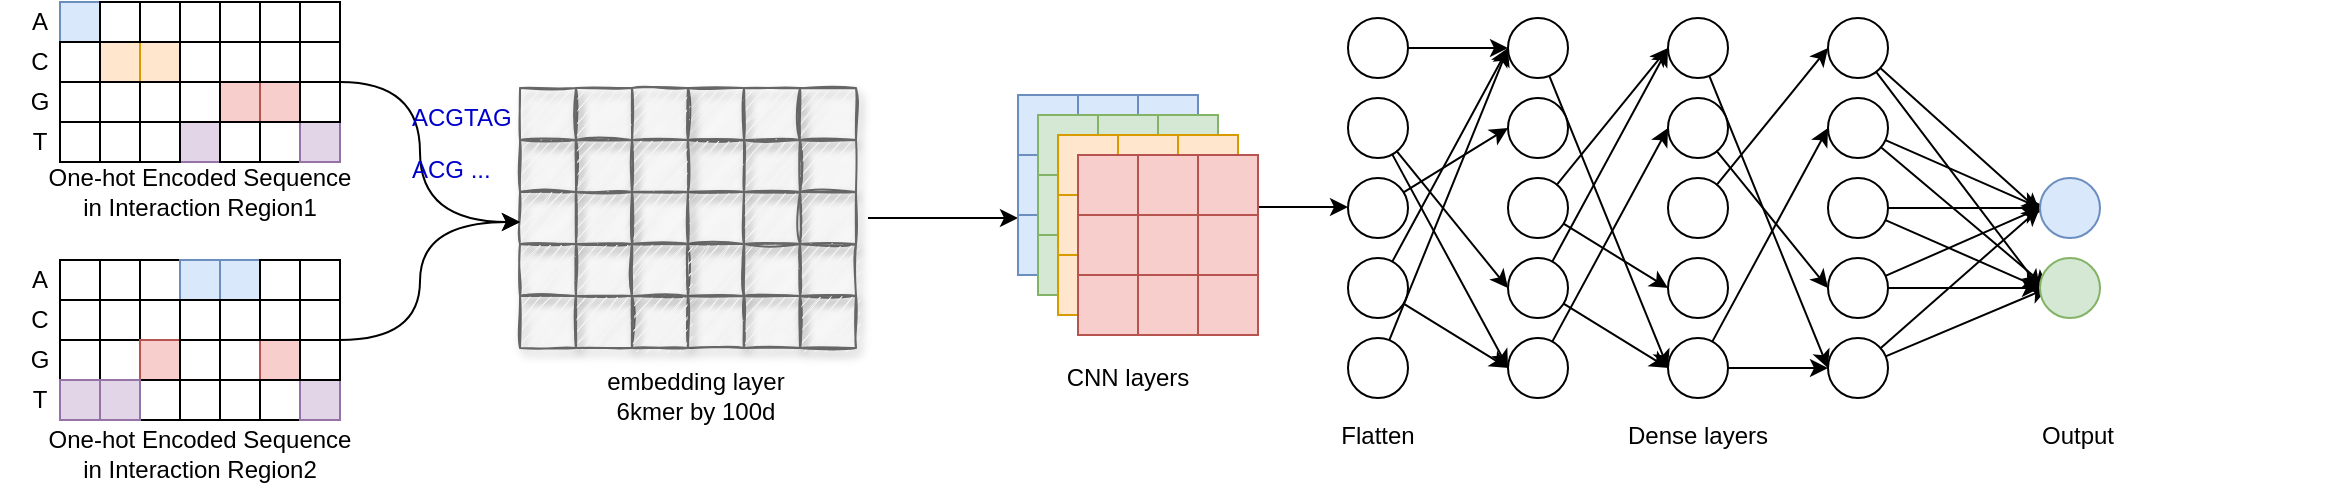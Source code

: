 <mxfile version="14.8.5" type="github">
  <diagram id="KxuiyelQ4g_LW83yEsCo" name="Page-1">
    <mxGraphModel dx="813" dy="436" grid="1" gridSize="10" guides="1" tooltips="1" connect="1" arrows="1" fold="1" page="1" pageScale="1" pageWidth="4681" pageHeight="3300" math="0" shadow="0">
      <root>
        <mxCell id="0" />
        <mxCell id="1" parent="0" />
        <mxCell id="luZRHkZ189JOT4w14sl7-182" style="edgeStyle=orthogonalEdgeStyle;rounded=0;orthogonalLoop=1;jettySize=auto;html=1;entryX=0;entryY=0.5;entryDx=0;entryDy=0;" edge="1" parent="1">
          <mxGeometry relative="1" as="geometry">
            <mxPoint x="570" y="284" as="sourcePoint" />
            <mxPoint x="645" y="284" as="targetPoint" />
            <Array as="points">
              <mxPoint x="590" y="284" />
              <mxPoint x="590" y="284" />
            </Array>
          </mxGeometry>
        </mxCell>
        <mxCell id="sUNE9Ao9WOD159sY9nD--49" value="&lt;div&gt;embedding layer&lt;/div&gt;&lt;div&gt;6kmer by 100d&lt;/div&gt;" style="text;html=1;strokeColor=none;fillColor=none;align=center;verticalAlign=middle;whiteSpace=wrap;rounded=0;" parent="1" vertex="1">
          <mxGeometry x="404" y="363" width="160" height="20" as="geometry" />
        </mxCell>
        <mxCell id="luZRHkZ189JOT4w14sl7-183" value="" style="rounded=0;whiteSpace=wrap;html=1;shadow=1;glass=0;sketch=1;fillColor=#f5f5f5;strokeColor=#666666;fontColor=#333333;" vertex="1" parent="1">
          <mxGeometry x="480" y="219" width="28" height="26" as="geometry" />
        </mxCell>
        <mxCell id="luZRHkZ189JOT4w14sl7-184" value="" style="rounded=0;whiteSpace=wrap;html=1;shadow=1;glass=0;sketch=1;fillColor=#f5f5f5;strokeColor=#666666;fontColor=#333333;" vertex="1" parent="1">
          <mxGeometry x="508" y="219" width="28" height="26" as="geometry" />
        </mxCell>
        <mxCell id="luZRHkZ189JOT4w14sl7-185" value="" style="rounded=0;whiteSpace=wrap;html=1;shadow=1;glass=0;sketch=1;fillColor=#f5f5f5;strokeColor=#666666;fontColor=#333333;" vertex="1" parent="1">
          <mxGeometry x="536" y="219" width="28" height="26" as="geometry" />
        </mxCell>
        <mxCell id="luZRHkZ189JOT4w14sl7-186" value="" style="rounded=0;whiteSpace=wrap;html=1;shadow=1;glass=0;sketch=1;fillColor=#f5f5f5;strokeColor=#666666;fontColor=#333333;" vertex="1" parent="1">
          <mxGeometry x="480" y="245" width="28" height="26" as="geometry" />
        </mxCell>
        <mxCell id="luZRHkZ189JOT4w14sl7-187" value="" style="rounded=0;whiteSpace=wrap;html=1;shadow=1;glass=0;sketch=1;fillColor=#f5f5f5;strokeColor=#666666;fontColor=#333333;" vertex="1" parent="1">
          <mxGeometry x="508" y="245" width="28" height="26" as="geometry" />
        </mxCell>
        <mxCell id="luZRHkZ189JOT4w14sl7-188" value="" style="rounded=0;whiteSpace=wrap;html=1;shadow=1;glass=0;sketch=1;fillColor=#f5f5f5;strokeColor=#666666;fontColor=#333333;" vertex="1" parent="1">
          <mxGeometry x="536" y="245" width="28" height="26" as="geometry" />
        </mxCell>
        <mxCell id="luZRHkZ189JOT4w14sl7-189" value="" style="rounded=0;whiteSpace=wrap;html=1;shadow=1;glass=0;sketch=1;fillColor=#f5f5f5;strokeColor=#666666;fontColor=#333333;" vertex="1" parent="1">
          <mxGeometry x="480" y="271" width="28" height="26" as="geometry" />
        </mxCell>
        <mxCell id="luZRHkZ189JOT4w14sl7-190" value="" style="rounded=0;whiteSpace=wrap;html=1;shadow=1;glass=0;sketch=1;fillColor=#f5f5f5;strokeColor=#666666;fontColor=#333333;" vertex="1" parent="1">
          <mxGeometry x="508" y="271" width="28" height="26" as="geometry" />
        </mxCell>
        <mxCell id="luZRHkZ189JOT4w14sl7-191" value="" style="rounded=0;whiteSpace=wrap;html=1;shadow=1;glass=0;sketch=1;fillColor=#f5f5f5;strokeColor=#666666;fontColor=#333333;" vertex="1" parent="1">
          <mxGeometry x="536" y="271" width="28" height="26" as="geometry" />
        </mxCell>
        <mxCell id="luZRHkZ189JOT4w14sl7-192" value="" style="rounded=0;whiteSpace=wrap;html=1;shadow=1;glass=0;sketch=1;fillColor=#f5f5f5;strokeColor=#666666;fontColor=#333333;" vertex="1" parent="1">
          <mxGeometry x="480" y="297" width="28" height="26" as="geometry" />
        </mxCell>
        <mxCell id="luZRHkZ189JOT4w14sl7-193" value="" style="rounded=0;whiteSpace=wrap;html=1;shadow=1;glass=0;sketch=1;fillColor=#f5f5f5;strokeColor=#666666;fontColor=#333333;" vertex="1" parent="1">
          <mxGeometry x="508" y="297" width="28" height="26" as="geometry" />
        </mxCell>
        <mxCell id="luZRHkZ189JOT4w14sl7-194" value="" style="rounded=0;whiteSpace=wrap;html=1;shadow=1;glass=0;sketch=1;fillColor=#f5f5f5;strokeColor=#666666;fontColor=#333333;" vertex="1" parent="1">
          <mxGeometry x="536" y="297" width="28" height="26" as="geometry" />
        </mxCell>
        <mxCell id="luZRHkZ189JOT4w14sl7-195" value="" style="rounded=0;whiteSpace=wrap;html=1;shadow=1;glass=0;sketch=1;fillColor=#f5f5f5;strokeColor=#666666;fontColor=#333333;" vertex="1" parent="1">
          <mxGeometry x="480" y="323" width="28" height="26" as="geometry" />
        </mxCell>
        <mxCell id="luZRHkZ189JOT4w14sl7-196" value="" style="rounded=0;whiteSpace=wrap;html=1;shadow=1;glass=0;sketch=1;fillColor=#f5f5f5;strokeColor=#666666;fontColor=#333333;" vertex="1" parent="1">
          <mxGeometry x="508" y="323" width="28" height="26" as="geometry" />
        </mxCell>
        <mxCell id="luZRHkZ189JOT4w14sl7-197" value="" style="rounded=0;whiteSpace=wrap;html=1;shadow=1;glass=0;sketch=1;fillColor=#f5f5f5;strokeColor=#666666;fontColor=#333333;" vertex="1" parent="1">
          <mxGeometry x="536" y="323" width="28" height="26" as="geometry" />
        </mxCell>
        <mxCell id="luZRHkZ189JOT4w14sl7-198" value="" style="rounded=0;whiteSpace=wrap;html=1;shadow=1;glass=0;sketch=1;fillColor=#f5f5f5;strokeColor=#666666;fontColor=#333333;" vertex="1" parent="1">
          <mxGeometry x="396" y="219" width="28" height="26" as="geometry" />
        </mxCell>
        <mxCell id="luZRHkZ189JOT4w14sl7-199" value="" style="rounded=0;whiteSpace=wrap;html=1;shadow=1;glass=0;sketch=1;fillColor=#f5f5f5;strokeColor=#666666;fontColor=#333333;" vertex="1" parent="1">
          <mxGeometry x="424" y="219" width="28" height="26" as="geometry" />
        </mxCell>
        <mxCell id="luZRHkZ189JOT4w14sl7-200" value="" style="rounded=0;whiteSpace=wrap;html=1;shadow=1;glass=0;sketch=1;fillColor=#f5f5f5;strokeColor=#666666;fontColor=#333333;" vertex="1" parent="1">
          <mxGeometry x="452" y="219" width="28" height="26" as="geometry" />
        </mxCell>
        <mxCell id="luZRHkZ189JOT4w14sl7-201" value="" style="rounded=0;whiteSpace=wrap;html=1;shadow=1;glass=0;sketch=1;fillColor=#f5f5f5;strokeColor=#666666;fontColor=#333333;" vertex="1" parent="1">
          <mxGeometry x="396" y="245" width="28" height="26" as="geometry" />
        </mxCell>
        <mxCell id="luZRHkZ189JOT4w14sl7-202" value="" style="rounded=0;whiteSpace=wrap;html=1;shadow=1;glass=0;sketch=1;fillColor=#f5f5f5;strokeColor=#666666;fontColor=#333333;" vertex="1" parent="1">
          <mxGeometry x="424" y="245" width="28" height="26" as="geometry" />
        </mxCell>
        <mxCell id="luZRHkZ189JOT4w14sl7-203" value="" style="rounded=0;whiteSpace=wrap;html=1;shadow=1;glass=0;sketch=1;fillColor=#f5f5f5;strokeColor=#666666;fontColor=#333333;" vertex="1" parent="1">
          <mxGeometry x="452" y="245" width="28" height="26" as="geometry" />
        </mxCell>
        <mxCell id="luZRHkZ189JOT4w14sl7-204" value="" style="rounded=0;whiteSpace=wrap;html=1;shadow=1;glass=0;sketch=1;fillColor=#f5f5f5;strokeColor=#666666;fontColor=#333333;" vertex="1" parent="1">
          <mxGeometry x="396" y="271" width="28" height="26" as="geometry" />
        </mxCell>
        <mxCell id="luZRHkZ189JOT4w14sl7-205" value="" style="rounded=0;whiteSpace=wrap;html=1;shadow=1;glass=0;sketch=1;fillColor=#f5f5f5;strokeColor=#666666;fontColor=#333333;" vertex="1" parent="1">
          <mxGeometry x="424" y="271" width="28" height="26" as="geometry" />
        </mxCell>
        <mxCell id="luZRHkZ189JOT4w14sl7-206" value="" style="rounded=0;whiteSpace=wrap;html=1;shadow=1;glass=0;sketch=1;fillColor=#f5f5f5;strokeColor=#666666;fontColor=#333333;" vertex="1" parent="1">
          <mxGeometry x="452" y="271" width="28" height="26" as="geometry" />
        </mxCell>
        <mxCell id="luZRHkZ189JOT4w14sl7-207" value="" style="rounded=0;whiteSpace=wrap;html=1;shadow=1;glass=0;sketch=1;fillColor=#f5f5f5;strokeColor=#666666;fontColor=#333333;" vertex="1" parent="1">
          <mxGeometry x="396" y="297" width="28" height="26" as="geometry" />
        </mxCell>
        <mxCell id="luZRHkZ189JOT4w14sl7-208" value="" style="rounded=0;whiteSpace=wrap;html=1;shadow=1;glass=0;sketch=1;fillColor=#f5f5f5;strokeColor=#666666;fontColor=#333333;" vertex="1" parent="1">
          <mxGeometry x="424" y="297" width="28" height="26" as="geometry" />
        </mxCell>
        <mxCell id="luZRHkZ189JOT4w14sl7-209" value="" style="rounded=0;whiteSpace=wrap;html=1;shadow=1;glass=0;sketch=1;fillColor=#f5f5f5;strokeColor=#666666;fontColor=#333333;" vertex="1" parent="1">
          <mxGeometry x="452" y="297" width="28" height="26" as="geometry" />
        </mxCell>
        <mxCell id="luZRHkZ189JOT4w14sl7-210" value="" style="rounded=0;whiteSpace=wrap;html=1;shadow=1;glass=0;sketch=1;fillColor=#f5f5f5;strokeColor=#666666;fontColor=#333333;" vertex="1" parent="1">
          <mxGeometry x="396" y="323" width="28" height="26" as="geometry" />
        </mxCell>
        <mxCell id="luZRHkZ189JOT4w14sl7-211" value="" style="rounded=0;whiteSpace=wrap;html=1;shadow=1;glass=0;sketch=1;fillColor=#f5f5f5;strokeColor=#666666;fontColor=#333333;" vertex="1" parent="1">
          <mxGeometry x="424" y="323" width="28" height="26" as="geometry" />
        </mxCell>
        <mxCell id="luZRHkZ189JOT4w14sl7-212" value="" style="rounded=0;whiteSpace=wrap;html=1;shadow=1;glass=0;sketch=1;fillColor=#f5f5f5;strokeColor=#666666;fontColor=#333333;" vertex="1" parent="1">
          <mxGeometry x="452" y="323" width="28" height="26" as="geometry" />
        </mxCell>
        <mxCell id="luZRHkZ189JOT4w14sl7-215" value="G" style="text;html=1;strokeColor=none;fillColor=none;align=center;verticalAlign=middle;whiteSpace=wrap;rounded=0;" vertex="1" parent="1">
          <mxGeometry x="136" y="216" width="40" height="20" as="geometry" />
        </mxCell>
        <mxCell id="luZRHkZ189JOT4w14sl7-216" value="T" style="text;html=1;strokeColor=none;fillColor=none;align=center;verticalAlign=middle;whiteSpace=wrap;rounded=0;" vertex="1" parent="1">
          <mxGeometry x="136" y="236" width="40" height="20" as="geometry" />
        </mxCell>
        <mxCell id="luZRHkZ189JOT4w14sl7-217" value="&lt;div&gt;A&lt;/div&gt;" style="text;html=1;strokeColor=none;fillColor=none;align=center;verticalAlign=middle;whiteSpace=wrap;rounded=0;" vertex="1" parent="1">
          <mxGeometry x="136" y="176" width="40" height="20" as="geometry" />
        </mxCell>
        <mxCell id="luZRHkZ189JOT4w14sl7-218" value="C" style="text;html=1;strokeColor=none;fillColor=none;align=center;verticalAlign=middle;whiteSpace=wrap;rounded=0;" vertex="1" parent="1">
          <mxGeometry x="136" y="196" width="40" height="20" as="geometry" />
        </mxCell>
        <mxCell id="luZRHkZ189JOT4w14sl7-219" value="" style="whiteSpace=wrap;html=1;aspect=fixed;fillColor=#dae8fc;strokeColor=#6c8ebf;" vertex="1" parent="1">
          <mxGeometry x="166" y="176" width="20" height="20" as="geometry" />
        </mxCell>
        <mxCell id="luZRHkZ189JOT4w14sl7-220" value="" style="whiteSpace=wrap;html=1;aspect=fixed;" vertex="1" parent="1">
          <mxGeometry x="186" y="196" width="20" height="20" as="geometry" />
        </mxCell>
        <mxCell id="luZRHkZ189JOT4w14sl7-221" value="" style="whiteSpace=wrap;html=1;aspect=fixed;fillColor=#ffe6cc;strokeColor=#d79b00;" vertex="1" parent="1">
          <mxGeometry x="186" y="196" width="20" height="20" as="geometry" />
        </mxCell>
        <mxCell id="luZRHkZ189JOT4w14sl7-222" value="" style="whiteSpace=wrap;html=1;aspect=fixed;fillColor=#ffe6cc;strokeColor=#d79b00;" vertex="1" parent="1">
          <mxGeometry x="206" y="196" width="20" height="20" as="geometry" />
        </mxCell>
        <mxCell id="luZRHkZ189JOT4w14sl7-223" value="" style="whiteSpace=wrap;html=1;aspect=fixed;fillColor=#e1d5e7;strokeColor=#9673a6;" vertex="1" parent="1">
          <mxGeometry x="226" y="236" width="20" height="20" as="geometry" />
        </mxCell>
        <mxCell id="luZRHkZ189JOT4w14sl7-224" value="" style="whiteSpace=wrap;html=1;aspect=fixed;fillColor=#f8cecc;strokeColor=#b85450;" vertex="1" parent="1">
          <mxGeometry x="246" y="216" width="20" height="20" as="geometry" />
        </mxCell>
        <mxCell id="luZRHkZ189JOT4w14sl7-225" value="" style="whiteSpace=wrap;html=1;aspect=fixed;fillColor=#f8cecc;strokeColor=#b85450;" vertex="1" parent="1">
          <mxGeometry x="266" y="216" width="20" height="20" as="geometry" />
        </mxCell>
        <mxCell id="luZRHkZ189JOT4w14sl7-226" value="" style="rounded=0;whiteSpace=wrap;html=1;" vertex="1" parent="1">
          <mxGeometry x="166" y="196" width="20" height="20" as="geometry" />
        </mxCell>
        <mxCell id="luZRHkZ189JOT4w14sl7-227" value="" style="rounded=0;whiteSpace=wrap;html=1;" vertex="1" parent="1">
          <mxGeometry x="166" y="216" width="20" height="20" as="geometry" />
        </mxCell>
        <mxCell id="luZRHkZ189JOT4w14sl7-228" value="" style="rounded=0;whiteSpace=wrap;html=1;" vertex="1" parent="1">
          <mxGeometry x="186" y="216" width="20" height="20" as="geometry" />
        </mxCell>
        <mxCell id="luZRHkZ189JOT4w14sl7-229" value="" style="rounded=0;whiteSpace=wrap;html=1;" vertex="1" parent="1">
          <mxGeometry x="206" y="216" width="20" height="20" as="geometry" />
        </mxCell>
        <mxCell id="luZRHkZ189JOT4w14sl7-230" value="" style="rounded=0;whiteSpace=wrap;html=1;" vertex="1" parent="1">
          <mxGeometry x="226" y="216" width="20" height="20" as="geometry" />
        </mxCell>
        <mxCell id="luZRHkZ189JOT4w14sl7-231" value="" style="rounded=0;whiteSpace=wrap;html=1;" vertex="1" parent="1">
          <mxGeometry x="206" y="236" width="20" height="20" as="geometry" />
        </mxCell>
        <mxCell id="luZRHkZ189JOT4w14sl7-232" value="" style="rounded=0;whiteSpace=wrap;html=1;" vertex="1" parent="1">
          <mxGeometry x="166" y="236" width="20" height="20" as="geometry" />
        </mxCell>
        <mxCell id="luZRHkZ189JOT4w14sl7-233" value="" style="rounded=0;whiteSpace=wrap;html=1;" vertex="1" parent="1">
          <mxGeometry x="186" y="236" width="20" height="20" as="geometry" />
        </mxCell>
        <mxCell id="luZRHkZ189JOT4w14sl7-234" value="" style="rounded=0;whiteSpace=wrap;html=1;" vertex="1" parent="1">
          <mxGeometry x="246" y="236" width="20" height="20" as="geometry" />
        </mxCell>
        <mxCell id="luZRHkZ189JOT4w14sl7-235" value="" style="rounded=0;whiteSpace=wrap;html=1;" vertex="1" parent="1">
          <mxGeometry x="266" y="236" width="20" height="20" as="geometry" />
        </mxCell>
        <mxCell id="luZRHkZ189JOT4w14sl7-236" value="" style="rounded=0;whiteSpace=wrap;html=1;" vertex="1" parent="1">
          <mxGeometry x="186" y="176" width="20" height="20" as="geometry" />
        </mxCell>
        <mxCell id="luZRHkZ189JOT4w14sl7-237" value="" style="rounded=0;whiteSpace=wrap;html=1;" vertex="1" parent="1">
          <mxGeometry x="206" y="176" width="20" height="20" as="geometry" />
        </mxCell>
        <mxCell id="luZRHkZ189JOT4w14sl7-238" value="" style="rounded=0;whiteSpace=wrap;html=1;" vertex="1" parent="1">
          <mxGeometry x="226" y="176" width="20" height="20" as="geometry" />
        </mxCell>
        <mxCell id="luZRHkZ189JOT4w14sl7-239" value="" style="rounded=0;whiteSpace=wrap;html=1;" vertex="1" parent="1">
          <mxGeometry x="246" y="176" width="20" height="20" as="geometry" />
        </mxCell>
        <mxCell id="luZRHkZ189JOT4w14sl7-240" value="" style="rounded=0;whiteSpace=wrap;html=1;" vertex="1" parent="1">
          <mxGeometry x="226" y="196" width="20" height="20" as="geometry" />
        </mxCell>
        <mxCell id="luZRHkZ189JOT4w14sl7-241" value="" style="rounded=0;whiteSpace=wrap;html=1;" vertex="1" parent="1">
          <mxGeometry x="246" y="196" width="20" height="20" as="geometry" />
        </mxCell>
        <mxCell id="luZRHkZ189JOT4w14sl7-242" value="" style="rounded=0;whiteSpace=wrap;html=1;" vertex="1" parent="1">
          <mxGeometry x="266" y="196" width="20" height="20" as="geometry" />
        </mxCell>
        <mxCell id="luZRHkZ189JOT4w14sl7-243" value="" style="rounded=0;whiteSpace=wrap;html=1;" vertex="1" parent="1">
          <mxGeometry x="266" y="176" width="20" height="20" as="geometry" />
        </mxCell>
        <mxCell id="luZRHkZ189JOT4w14sl7-244" value="" style="whiteSpace=wrap;html=1;aspect=fixed;fillColor=#e1d5e7;strokeColor=#9673a6;" vertex="1" parent="1">
          <mxGeometry x="286" y="236" width="20" height="20" as="geometry" />
        </mxCell>
        <mxCell id="luZRHkZ189JOT4w14sl7-245" value="" style="rounded=0;whiteSpace=wrap;html=1;" vertex="1" parent="1">
          <mxGeometry x="286" y="216" width="20" height="20" as="geometry" />
        </mxCell>
        <mxCell id="luZRHkZ189JOT4w14sl7-246" value="" style="rounded=0;whiteSpace=wrap;html=1;" vertex="1" parent="1">
          <mxGeometry x="286" y="176" width="20" height="20" as="geometry" />
        </mxCell>
        <mxCell id="luZRHkZ189JOT4w14sl7-247" style="edgeStyle=orthogonalEdgeStyle;curved=1;rounded=0;orthogonalLoop=1;jettySize=auto;html=1;entryX=0;entryY=0.5;entryDx=0;entryDy=0;exitX=1;exitY=1;exitDx=0;exitDy=0;" edge="1" parent="1" source="luZRHkZ189JOT4w14sl7-248">
          <mxGeometry relative="1" as="geometry">
            <mxPoint x="396" y="286.0" as="targetPoint" />
            <Array as="points">
              <mxPoint x="346" y="216.5" />
              <mxPoint x="346" y="286.5" />
            </Array>
          </mxGeometry>
        </mxCell>
        <mxCell id="luZRHkZ189JOT4w14sl7-248" value="" style="rounded=0;whiteSpace=wrap;html=1;" vertex="1" parent="1">
          <mxGeometry x="286" y="196" width="20" height="20" as="geometry" />
        </mxCell>
        <mxCell id="luZRHkZ189JOT4w14sl7-249" value="G" style="text;html=1;strokeColor=none;fillColor=none;align=center;verticalAlign=middle;whiteSpace=wrap;rounded=0;" vertex="1" parent="1">
          <mxGeometry x="136" y="345" width="40" height="20" as="geometry" />
        </mxCell>
        <mxCell id="luZRHkZ189JOT4w14sl7-250" value="T" style="text;html=1;strokeColor=none;fillColor=none;align=center;verticalAlign=middle;whiteSpace=wrap;rounded=0;" vertex="1" parent="1">
          <mxGeometry x="136" y="365" width="40" height="20" as="geometry" />
        </mxCell>
        <mxCell id="luZRHkZ189JOT4w14sl7-251" value="&lt;div&gt;A&lt;/div&gt;" style="text;html=1;strokeColor=none;fillColor=none;align=center;verticalAlign=middle;whiteSpace=wrap;rounded=0;" vertex="1" parent="1">
          <mxGeometry x="136" y="305" width="40" height="20" as="geometry" />
        </mxCell>
        <mxCell id="luZRHkZ189JOT4w14sl7-252" value="C" style="text;html=1;strokeColor=none;fillColor=none;align=center;verticalAlign=middle;whiteSpace=wrap;rounded=0;" vertex="1" parent="1">
          <mxGeometry x="136" y="325" width="40" height="20" as="geometry" />
        </mxCell>
        <mxCell id="luZRHkZ189JOT4w14sl7-253" value="" style="whiteSpace=wrap;html=1;aspect=fixed;" vertex="1" parent="1">
          <mxGeometry x="166" y="305" width="20" height="20" as="geometry" />
        </mxCell>
        <mxCell id="luZRHkZ189JOT4w14sl7-254" value="" style="whiteSpace=wrap;html=1;aspect=fixed;" vertex="1" parent="1">
          <mxGeometry x="186" y="325" width="20" height="20" as="geometry" />
        </mxCell>
        <mxCell id="luZRHkZ189JOT4w14sl7-255" value="" style="whiteSpace=wrap;html=1;aspect=fixed;" vertex="1" parent="1">
          <mxGeometry x="186" y="325" width="20" height="20" as="geometry" />
        </mxCell>
        <mxCell id="luZRHkZ189JOT4w14sl7-256" value="" style="whiteSpace=wrap;html=1;aspect=fixed;" vertex="1" parent="1">
          <mxGeometry x="206" y="325" width="20" height="20" as="geometry" />
        </mxCell>
        <mxCell id="luZRHkZ189JOT4w14sl7-257" value="" style="whiteSpace=wrap;html=1;aspect=fixed;" vertex="1" parent="1">
          <mxGeometry x="226" y="365" width="20" height="20" as="geometry" />
        </mxCell>
        <mxCell id="luZRHkZ189JOT4w14sl7-258" value="" style="whiteSpace=wrap;html=1;aspect=fixed;" vertex="1" parent="1">
          <mxGeometry x="246" y="345" width="20" height="20" as="geometry" />
        </mxCell>
        <mxCell id="luZRHkZ189JOT4w14sl7-259" value="" style="whiteSpace=wrap;html=1;aspect=fixed;fillColor=#f8cecc;strokeColor=#b85450;" vertex="1" parent="1">
          <mxGeometry x="266" y="345" width="20" height="20" as="geometry" />
        </mxCell>
        <mxCell id="luZRHkZ189JOT4w14sl7-260" value="" style="rounded=0;whiteSpace=wrap;html=1;" vertex="1" parent="1">
          <mxGeometry x="166" y="325" width="20" height="20" as="geometry" />
        </mxCell>
        <mxCell id="luZRHkZ189JOT4w14sl7-261" value="" style="rounded=0;whiteSpace=wrap;html=1;" vertex="1" parent="1">
          <mxGeometry x="166" y="345" width="20" height="20" as="geometry" />
        </mxCell>
        <mxCell id="luZRHkZ189JOT4w14sl7-262" value="" style="rounded=0;whiteSpace=wrap;html=1;" vertex="1" parent="1">
          <mxGeometry x="186" y="345" width="20" height="20" as="geometry" />
        </mxCell>
        <mxCell id="luZRHkZ189JOT4w14sl7-263" value="" style="rounded=0;whiteSpace=wrap;html=1;fillColor=#f8cecc;strokeColor=#b85450;" vertex="1" parent="1">
          <mxGeometry x="206" y="345" width="20" height="20" as="geometry" />
        </mxCell>
        <mxCell id="luZRHkZ189JOT4w14sl7-264" value="" style="rounded=0;whiteSpace=wrap;html=1;" vertex="1" parent="1">
          <mxGeometry x="226" y="345" width="20" height="20" as="geometry" />
        </mxCell>
        <mxCell id="luZRHkZ189JOT4w14sl7-265" value="" style="rounded=0;whiteSpace=wrap;html=1;" vertex="1" parent="1">
          <mxGeometry x="206" y="365" width="20" height="20" as="geometry" />
        </mxCell>
        <mxCell id="luZRHkZ189JOT4w14sl7-266" value="" style="rounded=0;whiteSpace=wrap;html=1;fillColor=#e1d5e7;strokeColor=#9673a6;" vertex="1" parent="1">
          <mxGeometry x="166" y="365" width="20" height="20" as="geometry" />
        </mxCell>
        <mxCell id="luZRHkZ189JOT4w14sl7-267" value="" style="rounded=0;whiteSpace=wrap;html=1;fillColor=#e1d5e7;strokeColor=#9673a6;" vertex="1" parent="1">
          <mxGeometry x="186" y="365" width="20" height="20" as="geometry" />
        </mxCell>
        <mxCell id="luZRHkZ189JOT4w14sl7-268" value="" style="rounded=0;whiteSpace=wrap;html=1;" vertex="1" parent="1">
          <mxGeometry x="246" y="365" width="20" height="20" as="geometry" />
        </mxCell>
        <mxCell id="luZRHkZ189JOT4w14sl7-269" value="" style="rounded=0;whiteSpace=wrap;html=1;" vertex="1" parent="1">
          <mxGeometry x="266" y="365" width="20" height="20" as="geometry" />
        </mxCell>
        <mxCell id="luZRHkZ189JOT4w14sl7-270" value="" style="rounded=0;whiteSpace=wrap;html=1;" vertex="1" parent="1">
          <mxGeometry x="186" y="305" width="20" height="20" as="geometry" />
        </mxCell>
        <mxCell id="luZRHkZ189JOT4w14sl7-271" value="" style="rounded=0;whiteSpace=wrap;html=1;" vertex="1" parent="1">
          <mxGeometry x="206" y="305" width="20" height="20" as="geometry" />
        </mxCell>
        <mxCell id="luZRHkZ189JOT4w14sl7-272" value="" style="rounded=0;whiteSpace=wrap;html=1;fillColor=#dae8fc;strokeColor=#6c8ebf;" vertex="1" parent="1">
          <mxGeometry x="226" y="305" width="20" height="20" as="geometry" />
        </mxCell>
        <mxCell id="luZRHkZ189JOT4w14sl7-273" value="" style="rounded=0;whiteSpace=wrap;html=1;fillColor=#dae8fc;strokeColor=#6c8ebf;" vertex="1" parent="1">
          <mxGeometry x="246" y="305" width="20" height="20" as="geometry" />
        </mxCell>
        <mxCell id="luZRHkZ189JOT4w14sl7-274" value="" style="rounded=0;whiteSpace=wrap;html=1;" vertex="1" parent="1">
          <mxGeometry x="226" y="325" width="20" height="20" as="geometry" />
        </mxCell>
        <mxCell id="luZRHkZ189JOT4w14sl7-275" value="" style="rounded=0;whiteSpace=wrap;html=1;" vertex="1" parent="1">
          <mxGeometry x="246" y="325" width="20" height="20" as="geometry" />
        </mxCell>
        <mxCell id="luZRHkZ189JOT4w14sl7-276" value="" style="rounded=0;whiteSpace=wrap;html=1;" vertex="1" parent="1">
          <mxGeometry x="266" y="325" width="20" height="20" as="geometry" />
        </mxCell>
        <mxCell id="luZRHkZ189JOT4w14sl7-277" value="" style="rounded=0;whiteSpace=wrap;html=1;" vertex="1" parent="1">
          <mxGeometry x="266" y="305" width="20" height="20" as="geometry" />
        </mxCell>
        <mxCell id="luZRHkZ189JOT4w14sl7-278" value="" style="whiteSpace=wrap;html=1;aspect=fixed;fillColor=#e1d5e7;strokeColor=#9673a6;" vertex="1" parent="1">
          <mxGeometry x="286" y="365" width="20" height="20" as="geometry" />
        </mxCell>
        <mxCell id="luZRHkZ189JOT4w14sl7-279" value="" style="rounded=0;whiteSpace=wrap;html=1;" vertex="1" parent="1">
          <mxGeometry x="286" y="345" width="20" height="20" as="geometry" />
        </mxCell>
        <mxCell id="luZRHkZ189JOT4w14sl7-280" value="" style="rounded=0;whiteSpace=wrap;html=1;" vertex="1" parent="1">
          <mxGeometry x="286" y="305" width="20" height="20" as="geometry" />
        </mxCell>
        <mxCell id="luZRHkZ189JOT4w14sl7-281" style="edgeStyle=orthogonalEdgeStyle;curved=1;rounded=0;orthogonalLoop=1;jettySize=auto;html=1;entryX=0;entryY=0.5;entryDx=0;entryDy=0;exitX=1;exitY=1;exitDx=0;exitDy=0;" edge="1" parent="1" source="luZRHkZ189JOT4w14sl7-282">
          <mxGeometry relative="1" as="geometry">
            <mxPoint x="396" y="286.0" as="targetPoint" />
            <Array as="points">
              <mxPoint x="346" y="345.5" />
              <mxPoint x="346" y="285.5" />
            </Array>
          </mxGeometry>
        </mxCell>
        <mxCell id="luZRHkZ189JOT4w14sl7-282" value="" style="rounded=0;whiteSpace=wrap;html=1;" vertex="1" parent="1">
          <mxGeometry x="286" y="325" width="20" height="20" as="geometry" />
        </mxCell>
        <mxCell id="luZRHkZ189JOT4w14sl7-283" style="edgeStyle=orthogonalEdgeStyle;rounded=0;orthogonalLoop=1;jettySize=auto;html=1;entryX=0;entryY=0.5;entryDx=0;entryDy=0;" edge="1" parent="1">
          <mxGeometry relative="1" as="geometry">
            <mxPoint x="765" y="278.5" as="sourcePoint" />
            <mxPoint x="810" y="278.5" as="targetPoint" />
            <Array as="points">
              <mxPoint x="780" y="278.5" />
              <mxPoint x="780" y="278.5" />
            </Array>
          </mxGeometry>
        </mxCell>
        <mxCell id="luZRHkZ189JOT4w14sl7-284" value="&lt;div&gt;CNN layers&lt;/div&gt;" style="text;html=1;strokeColor=none;fillColor=none;align=center;verticalAlign=middle;whiteSpace=wrap;rounded=0;" vertex="1" parent="1">
          <mxGeometry x="575" y="353.5" width="250" height="20" as="geometry" />
        </mxCell>
        <mxCell id="luZRHkZ189JOT4w14sl7-285" value="" style="whiteSpace=wrap;html=1;aspect=fixed;fillColor=#dae8fc;strokeColor=#6c8ebf;" vertex="1" parent="1">
          <mxGeometry x="645" y="222.5" width="30" height="30" as="geometry" />
        </mxCell>
        <mxCell id="luZRHkZ189JOT4w14sl7-286" value="" style="whiteSpace=wrap;html=1;aspect=fixed;fillColor=#dae8fc;strokeColor=#6c8ebf;" vertex="1" parent="1">
          <mxGeometry x="675" y="222.5" width="30" height="30" as="geometry" />
        </mxCell>
        <mxCell id="luZRHkZ189JOT4w14sl7-287" value="" style="whiteSpace=wrap;html=1;aspect=fixed;fillColor=#dae8fc;strokeColor=#6c8ebf;" vertex="1" parent="1">
          <mxGeometry x="705" y="222.5" width="30" height="30" as="geometry" />
        </mxCell>
        <mxCell id="luZRHkZ189JOT4w14sl7-288" value="" style="whiteSpace=wrap;html=1;aspect=fixed;fillColor=#dae8fc;strokeColor=#6c8ebf;" vertex="1" parent="1">
          <mxGeometry x="645" y="252.5" width="30" height="30" as="geometry" />
        </mxCell>
        <mxCell id="luZRHkZ189JOT4w14sl7-289" value="" style="whiteSpace=wrap;html=1;aspect=fixed;fillColor=#dae8fc;strokeColor=#6c8ebf;" vertex="1" parent="1">
          <mxGeometry x="675" y="252.5" width="30" height="30" as="geometry" />
        </mxCell>
        <mxCell id="luZRHkZ189JOT4w14sl7-290" value="" style="whiteSpace=wrap;html=1;aspect=fixed;fillColor=#dae8fc;strokeColor=#6c8ebf;" vertex="1" parent="1">
          <mxGeometry x="705" y="252.5" width="30" height="30" as="geometry" />
        </mxCell>
        <mxCell id="luZRHkZ189JOT4w14sl7-291" value="" style="whiteSpace=wrap;html=1;aspect=fixed;fillColor=#dae8fc;strokeColor=#6c8ebf;" vertex="1" parent="1">
          <mxGeometry x="645" y="282.5" width="30" height="30" as="geometry" />
        </mxCell>
        <mxCell id="luZRHkZ189JOT4w14sl7-292" value="" style="whiteSpace=wrap;html=1;aspect=fixed;fillColor=#dae8fc;strokeColor=#6c8ebf;" vertex="1" parent="1">
          <mxGeometry x="675" y="282.5" width="30" height="30" as="geometry" />
        </mxCell>
        <mxCell id="luZRHkZ189JOT4w14sl7-293" value="" style="whiteSpace=wrap;html=1;aspect=fixed;fillColor=#dae8fc;strokeColor=#6c8ebf;" vertex="1" parent="1">
          <mxGeometry x="705" y="282.5" width="30" height="30" as="geometry" />
        </mxCell>
        <mxCell id="luZRHkZ189JOT4w14sl7-294" value="" style="whiteSpace=wrap;html=1;aspect=fixed;fillColor=#d5e8d4;strokeColor=#82b366;" vertex="1" parent="1">
          <mxGeometry x="655" y="232.5" width="30" height="30" as="geometry" />
        </mxCell>
        <mxCell id="luZRHkZ189JOT4w14sl7-295" value="" style="whiteSpace=wrap;html=1;aspect=fixed;fillColor=#d5e8d4;strokeColor=#82b366;" vertex="1" parent="1">
          <mxGeometry x="685" y="232.5" width="30" height="30" as="geometry" />
        </mxCell>
        <mxCell id="luZRHkZ189JOT4w14sl7-296" value="" style="whiteSpace=wrap;html=1;aspect=fixed;fillColor=#d5e8d4;strokeColor=#82b366;" vertex="1" parent="1">
          <mxGeometry x="715" y="232.5" width="30" height="30" as="geometry" />
        </mxCell>
        <mxCell id="luZRHkZ189JOT4w14sl7-297" value="" style="whiteSpace=wrap;html=1;aspect=fixed;fillColor=#d5e8d4;strokeColor=#82b366;" vertex="1" parent="1">
          <mxGeometry x="655" y="262.5" width="30" height="30" as="geometry" />
        </mxCell>
        <mxCell id="luZRHkZ189JOT4w14sl7-298" value="" style="whiteSpace=wrap;html=1;aspect=fixed;fillColor=#d5e8d4;strokeColor=#82b366;" vertex="1" parent="1">
          <mxGeometry x="685" y="262.5" width="30" height="30" as="geometry" />
        </mxCell>
        <mxCell id="luZRHkZ189JOT4w14sl7-299" value="" style="whiteSpace=wrap;html=1;aspect=fixed;fillColor=#d5e8d4;strokeColor=#82b366;" vertex="1" parent="1">
          <mxGeometry x="715" y="262.5" width="30" height="30" as="geometry" />
        </mxCell>
        <mxCell id="luZRHkZ189JOT4w14sl7-300" value="" style="whiteSpace=wrap;html=1;aspect=fixed;fillColor=#d5e8d4;strokeColor=#82b366;" vertex="1" parent="1">
          <mxGeometry x="655" y="292.5" width="30" height="30" as="geometry" />
        </mxCell>
        <mxCell id="luZRHkZ189JOT4w14sl7-301" value="" style="whiteSpace=wrap;html=1;aspect=fixed;fillColor=#d5e8d4;strokeColor=#82b366;" vertex="1" parent="1">
          <mxGeometry x="685" y="292.5" width="30" height="30" as="geometry" />
        </mxCell>
        <mxCell id="luZRHkZ189JOT4w14sl7-302" value="" style="whiteSpace=wrap;html=1;aspect=fixed;fillColor=#d5e8d4;strokeColor=#82b366;" vertex="1" parent="1">
          <mxGeometry x="715" y="292.5" width="30" height="30" as="geometry" />
        </mxCell>
        <mxCell id="luZRHkZ189JOT4w14sl7-303" value="" style="whiteSpace=wrap;html=1;aspect=fixed;fillColor=#ffe6cc;strokeColor=#d79b00;" vertex="1" parent="1">
          <mxGeometry x="665" y="242.5" width="30" height="30" as="geometry" />
        </mxCell>
        <mxCell id="luZRHkZ189JOT4w14sl7-304" value="" style="whiteSpace=wrap;html=1;aspect=fixed;fillColor=#ffe6cc;strokeColor=#d79b00;" vertex="1" parent="1">
          <mxGeometry x="695" y="242.5" width="30" height="30" as="geometry" />
        </mxCell>
        <mxCell id="luZRHkZ189JOT4w14sl7-305" value="" style="whiteSpace=wrap;html=1;aspect=fixed;fillColor=#ffe6cc;strokeColor=#d79b00;" vertex="1" parent="1">
          <mxGeometry x="725" y="242.5" width="30" height="30" as="geometry" />
        </mxCell>
        <mxCell id="luZRHkZ189JOT4w14sl7-306" value="" style="whiteSpace=wrap;html=1;aspect=fixed;fillColor=#ffe6cc;strokeColor=#d79b00;" vertex="1" parent="1">
          <mxGeometry x="665" y="272.5" width="30" height="30" as="geometry" />
        </mxCell>
        <mxCell id="luZRHkZ189JOT4w14sl7-307" value="" style="whiteSpace=wrap;html=1;aspect=fixed;fillColor=#ffe6cc;strokeColor=#d79b00;" vertex="1" parent="1">
          <mxGeometry x="695" y="272.5" width="30" height="30" as="geometry" />
        </mxCell>
        <mxCell id="luZRHkZ189JOT4w14sl7-308" value="" style="whiteSpace=wrap;html=1;aspect=fixed;fillColor=#ffe6cc;strokeColor=#d79b00;" vertex="1" parent="1">
          <mxGeometry x="725" y="272.5" width="30" height="30" as="geometry" />
        </mxCell>
        <mxCell id="luZRHkZ189JOT4w14sl7-309" value="" style="whiteSpace=wrap;html=1;aspect=fixed;fillColor=#ffe6cc;strokeColor=#d79b00;" vertex="1" parent="1">
          <mxGeometry x="665" y="302.5" width="30" height="30" as="geometry" />
        </mxCell>
        <mxCell id="luZRHkZ189JOT4w14sl7-310" value="" style="whiteSpace=wrap;html=1;aspect=fixed;fillColor=#ffe6cc;strokeColor=#d79b00;" vertex="1" parent="1">
          <mxGeometry x="695" y="302.5" width="30" height="30" as="geometry" />
        </mxCell>
        <mxCell id="luZRHkZ189JOT4w14sl7-311" value="" style="whiteSpace=wrap;html=1;aspect=fixed;fillColor=#ffe6cc;strokeColor=#d79b00;" vertex="1" parent="1">
          <mxGeometry x="725" y="302.5" width="30" height="30" as="geometry" />
        </mxCell>
        <mxCell id="luZRHkZ189JOT4w14sl7-312" value="" style="whiteSpace=wrap;html=1;aspect=fixed;fillColor=#f8cecc;strokeColor=#b85450;" vertex="1" parent="1">
          <mxGeometry x="675" y="252.5" width="30" height="30" as="geometry" />
        </mxCell>
        <mxCell id="luZRHkZ189JOT4w14sl7-313" value="" style="whiteSpace=wrap;html=1;aspect=fixed;fillColor=#f8cecc;strokeColor=#b85450;" vertex="1" parent="1">
          <mxGeometry x="705" y="252.5" width="30" height="30" as="geometry" />
        </mxCell>
        <mxCell id="luZRHkZ189JOT4w14sl7-314" value="" style="whiteSpace=wrap;html=1;aspect=fixed;fillColor=#f8cecc;strokeColor=#b85450;" vertex="1" parent="1">
          <mxGeometry x="735" y="252.5" width="30" height="30" as="geometry" />
        </mxCell>
        <mxCell id="luZRHkZ189JOT4w14sl7-315" value="" style="whiteSpace=wrap;html=1;aspect=fixed;fillColor=#f8cecc;strokeColor=#b85450;" vertex="1" parent="1">
          <mxGeometry x="675" y="282.5" width="30" height="30" as="geometry" />
        </mxCell>
        <mxCell id="luZRHkZ189JOT4w14sl7-316" value="" style="whiteSpace=wrap;html=1;aspect=fixed;fillColor=#f8cecc;strokeColor=#b85450;" vertex="1" parent="1">
          <mxGeometry x="705" y="282.5" width="30" height="30" as="geometry" />
        </mxCell>
        <mxCell id="luZRHkZ189JOT4w14sl7-317" value="" style="whiteSpace=wrap;html=1;aspect=fixed;fillColor=#f8cecc;strokeColor=#b85450;" vertex="1" parent="1">
          <mxGeometry x="735" y="282.5" width="30" height="30" as="geometry" />
        </mxCell>
        <mxCell id="luZRHkZ189JOT4w14sl7-318" value="" style="whiteSpace=wrap;html=1;aspect=fixed;fillColor=#f8cecc;strokeColor=#b85450;" vertex="1" parent="1">
          <mxGeometry x="675" y="312.5" width="30" height="30" as="geometry" />
        </mxCell>
        <mxCell id="luZRHkZ189JOT4w14sl7-319" value="" style="whiteSpace=wrap;html=1;aspect=fixed;fillColor=#f8cecc;strokeColor=#b85450;" vertex="1" parent="1">
          <mxGeometry x="705" y="312.5" width="30" height="30" as="geometry" />
        </mxCell>
        <mxCell id="luZRHkZ189JOT4w14sl7-320" value="" style="whiteSpace=wrap;html=1;aspect=fixed;fillColor=#f8cecc;strokeColor=#b85450;" vertex="1" parent="1">
          <mxGeometry x="735" y="312.5" width="30" height="30" as="geometry" />
        </mxCell>
        <mxCell id="luZRHkZ189JOT4w14sl7-321" style="edgeStyle=none;rounded=0;orthogonalLoop=1;jettySize=auto;html=1;entryX=0;entryY=0.5;entryDx=0;entryDy=0;" edge="1" parent="1" source="luZRHkZ189JOT4w14sl7-322" target="luZRHkZ189JOT4w14sl7-334">
          <mxGeometry relative="1" as="geometry" />
        </mxCell>
        <mxCell id="luZRHkZ189JOT4w14sl7-322" value="" style="ellipse;whiteSpace=wrap;html=1;aspect=fixed;" vertex="1" parent="1">
          <mxGeometry x="810" y="184" width="30" height="30" as="geometry" />
        </mxCell>
        <mxCell id="luZRHkZ189JOT4w14sl7-323" style="edgeStyle=none;rounded=1;jumpSize=20;orthogonalLoop=1;jettySize=auto;html=1;entryX=0;entryY=0.5;entryDx=0;entryDy=0;strokeWidth=1;" edge="1" parent="1" source="luZRHkZ189JOT4w14sl7-325" target="luZRHkZ189JOT4w14sl7-343">
          <mxGeometry relative="1" as="geometry" />
        </mxCell>
        <mxCell id="luZRHkZ189JOT4w14sl7-324" style="edgeStyle=none;rounded=1;jumpSize=20;orthogonalLoop=1;jettySize=auto;html=1;entryX=0;entryY=0.5;entryDx=0;entryDy=0;strokeWidth=1;" edge="1" parent="1" source="luZRHkZ189JOT4w14sl7-325" target="luZRHkZ189JOT4w14sl7-341">
          <mxGeometry relative="1" as="geometry" />
        </mxCell>
        <mxCell id="luZRHkZ189JOT4w14sl7-325" value="" style="ellipse;whiteSpace=wrap;html=1;aspect=fixed;" vertex="1" parent="1">
          <mxGeometry x="810" y="224" width="30" height="30" as="geometry" />
        </mxCell>
        <mxCell id="luZRHkZ189JOT4w14sl7-326" style="rounded=1;jumpSize=20;orthogonalLoop=1;jettySize=auto;html=1;entryX=0;entryY=0.5;entryDx=0;entryDy=0;strokeWidth=1;" edge="1" parent="1" source="luZRHkZ189JOT4w14sl7-327" target="luZRHkZ189JOT4w14sl7-335">
          <mxGeometry relative="1" as="geometry" />
        </mxCell>
        <mxCell id="luZRHkZ189JOT4w14sl7-327" value="" style="ellipse;whiteSpace=wrap;html=1;aspect=fixed;" vertex="1" parent="1">
          <mxGeometry x="810" y="264" width="30" height="30" as="geometry" />
        </mxCell>
        <mxCell id="luZRHkZ189JOT4w14sl7-328" style="rounded=1;jumpSize=20;orthogonalLoop=1;jettySize=auto;html=1;entryX=0;entryY=0.5;entryDx=0;entryDy=0;strokeWidth=1;" edge="1" parent="1" source="luZRHkZ189JOT4w14sl7-330" target="luZRHkZ189JOT4w14sl7-334">
          <mxGeometry relative="1" as="geometry" />
        </mxCell>
        <mxCell id="luZRHkZ189JOT4w14sl7-329" style="edgeStyle=none;rounded=1;jumpSize=20;orthogonalLoop=1;jettySize=auto;html=1;entryX=0;entryY=0.5;entryDx=0;entryDy=0;strokeWidth=1;" edge="1" parent="1" source="luZRHkZ189JOT4w14sl7-330" target="luZRHkZ189JOT4w14sl7-343">
          <mxGeometry relative="1" as="geometry" />
        </mxCell>
        <mxCell id="luZRHkZ189JOT4w14sl7-330" value="" style="ellipse;whiteSpace=wrap;html=1;aspect=fixed;" vertex="1" parent="1">
          <mxGeometry x="810" y="304" width="30" height="30" as="geometry" />
        </mxCell>
        <mxCell id="luZRHkZ189JOT4w14sl7-331" style="edgeStyle=none;rounded=1;jumpSize=20;orthogonalLoop=1;jettySize=auto;html=1;entryX=0;entryY=0.5;entryDx=0;entryDy=0;strokeWidth=1;" edge="1" parent="1" source="luZRHkZ189JOT4w14sl7-332" target="luZRHkZ189JOT4w14sl7-334">
          <mxGeometry relative="1" as="geometry" />
        </mxCell>
        <mxCell id="luZRHkZ189JOT4w14sl7-332" value="" style="ellipse;whiteSpace=wrap;html=1;aspect=fixed;" vertex="1" parent="1">
          <mxGeometry x="810" y="344" width="30" height="30" as="geometry" />
        </mxCell>
        <mxCell id="luZRHkZ189JOT4w14sl7-333" style="edgeStyle=none;rounded=1;jumpSize=20;orthogonalLoop=1;jettySize=auto;html=1;entryX=0;entryY=0.5;entryDx=0;entryDy=0;strokeWidth=1;" edge="1" parent="1" source="luZRHkZ189JOT4w14sl7-334" target="luZRHkZ189JOT4w14sl7-355">
          <mxGeometry relative="1" as="geometry" />
        </mxCell>
        <mxCell id="luZRHkZ189JOT4w14sl7-334" value="" style="ellipse;whiteSpace=wrap;html=1;aspect=fixed;" vertex="1" parent="1">
          <mxGeometry x="890" y="184" width="30" height="30" as="geometry" />
        </mxCell>
        <mxCell id="luZRHkZ189JOT4w14sl7-335" value="" style="ellipse;whiteSpace=wrap;html=1;aspect=fixed;" vertex="1" parent="1">
          <mxGeometry x="890" y="224" width="30" height="30" as="geometry" />
        </mxCell>
        <mxCell id="luZRHkZ189JOT4w14sl7-336" style="edgeStyle=none;rounded=1;jumpSize=20;orthogonalLoop=1;jettySize=auto;html=1;entryX=0;entryY=0.5;entryDx=0;entryDy=0;strokeWidth=1;" edge="1" parent="1" source="luZRHkZ189JOT4w14sl7-338" target="luZRHkZ189JOT4w14sl7-352">
          <mxGeometry relative="1" as="geometry" />
        </mxCell>
        <mxCell id="luZRHkZ189JOT4w14sl7-337" style="edgeStyle=none;rounded=1;jumpSize=20;orthogonalLoop=1;jettySize=auto;html=1;entryX=0;entryY=0.5;entryDx=0;entryDy=0;strokeWidth=1;" edge="1" parent="1" source="luZRHkZ189JOT4w14sl7-338" target="luZRHkZ189JOT4w14sl7-347">
          <mxGeometry relative="1" as="geometry" />
        </mxCell>
        <mxCell id="luZRHkZ189JOT4w14sl7-338" value="" style="ellipse;whiteSpace=wrap;html=1;aspect=fixed;" vertex="1" parent="1">
          <mxGeometry x="890" y="264" width="30" height="30" as="geometry" />
        </mxCell>
        <mxCell id="luZRHkZ189JOT4w14sl7-339" style="edgeStyle=none;rounded=1;jumpSize=20;orthogonalLoop=1;jettySize=auto;html=1;entryX=0;entryY=0.5;entryDx=0;entryDy=0;strokeWidth=1;" edge="1" parent="1" source="luZRHkZ189JOT4w14sl7-341" target="luZRHkZ189JOT4w14sl7-347">
          <mxGeometry relative="1" as="geometry" />
        </mxCell>
        <mxCell id="luZRHkZ189JOT4w14sl7-340" style="edgeStyle=none;rounded=1;jumpSize=20;orthogonalLoop=1;jettySize=auto;html=1;entryX=0;entryY=0.5;entryDx=0;entryDy=0;strokeWidth=1;" edge="1" parent="1" source="luZRHkZ189JOT4w14sl7-341" target="luZRHkZ189JOT4w14sl7-355">
          <mxGeometry relative="1" as="geometry" />
        </mxCell>
        <mxCell id="luZRHkZ189JOT4w14sl7-341" value="" style="ellipse;whiteSpace=wrap;html=1;aspect=fixed;" vertex="1" parent="1">
          <mxGeometry x="890" y="304" width="30" height="30" as="geometry" />
        </mxCell>
        <mxCell id="luZRHkZ189JOT4w14sl7-342" style="edgeStyle=none;rounded=1;jumpSize=20;orthogonalLoop=1;jettySize=auto;html=1;entryX=0;entryY=0.5;entryDx=0;entryDy=0;strokeWidth=1;" edge="1" parent="1" source="luZRHkZ189JOT4w14sl7-343" target="luZRHkZ189JOT4w14sl7-349">
          <mxGeometry relative="1" as="geometry" />
        </mxCell>
        <mxCell id="luZRHkZ189JOT4w14sl7-343" value="" style="ellipse;whiteSpace=wrap;html=1;aspect=fixed;" vertex="1" parent="1">
          <mxGeometry x="890" y="344" width="30" height="30" as="geometry" />
        </mxCell>
        <mxCell id="luZRHkZ189JOT4w14sl7-344" value="Dense layers" style="text;html=1;strokeColor=none;fillColor=none;align=center;verticalAlign=middle;whiteSpace=wrap;rounded=0;" vertex="1" parent="1">
          <mxGeometry x="860" y="383" width="250" height="20" as="geometry" />
        </mxCell>
        <mxCell id="luZRHkZ189JOT4w14sl7-345" value="Flatten" style="text;html=1;strokeColor=none;fillColor=none;align=center;verticalAlign=middle;whiteSpace=wrap;rounded=0;" vertex="1" parent="1">
          <mxGeometry x="700" y="383" width="250" height="20" as="geometry" />
        </mxCell>
        <mxCell id="luZRHkZ189JOT4w14sl7-346" style="edgeStyle=none;rounded=1;jumpSize=20;orthogonalLoop=1;jettySize=auto;html=1;entryX=0;entryY=0.5;entryDx=0;entryDy=0;strokeWidth=1;" edge="1" parent="1" source="luZRHkZ189JOT4w14sl7-347" target="luZRHkZ189JOT4w14sl7-370">
          <mxGeometry relative="1" as="geometry" />
        </mxCell>
        <mxCell id="luZRHkZ189JOT4w14sl7-347" value="" style="ellipse;whiteSpace=wrap;html=1;aspect=fixed;" vertex="1" parent="1">
          <mxGeometry x="970" y="184" width="30" height="30" as="geometry" />
        </mxCell>
        <mxCell id="luZRHkZ189JOT4w14sl7-348" style="edgeStyle=none;rounded=1;jumpSize=20;orthogonalLoop=1;jettySize=auto;html=1;entryX=0;entryY=0.5;entryDx=0;entryDy=0;strokeWidth=1;" edge="1" parent="1" source="luZRHkZ189JOT4w14sl7-349" target="luZRHkZ189JOT4w14sl7-367">
          <mxGeometry relative="1" as="geometry" />
        </mxCell>
        <mxCell id="luZRHkZ189JOT4w14sl7-349" value="" style="ellipse;whiteSpace=wrap;html=1;aspect=fixed;" vertex="1" parent="1">
          <mxGeometry x="970" y="224" width="30" height="30" as="geometry" />
        </mxCell>
        <mxCell id="luZRHkZ189JOT4w14sl7-350" style="edgeStyle=none;rounded=1;jumpSize=20;orthogonalLoop=1;jettySize=auto;html=1;entryX=0;entryY=0.5;entryDx=0;entryDy=0;strokeWidth=1;" edge="1" parent="1" source="luZRHkZ189JOT4w14sl7-351" target="luZRHkZ189JOT4w14sl7-358">
          <mxGeometry relative="1" as="geometry" />
        </mxCell>
        <mxCell id="luZRHkZ189JOT4w14sl7-351" value="" style="ellipse;whiteSpace=wrap;html=1;aspect=fixed;" vertex="1" parent="1">
          <mxGeometry x="970" y="264" width="30" height="30" as="geometry" />
        </mxCell>
        <mxCell id="luZRHkZ189JOT4w14sl7-352" value="" style="ellipse;whiteSpace=wrap;html=1;aspect=fixed;" vertex="1" parent="1">
          <mxGeometry x="970" y="304" width="30" height="30" as="geometry" />
        </mxCell>
        <mxCell id="luZRHkZ189JOT4w14sl7-353" style="edgeStyle=none;rounded=1;jumpSize=20;orthogonalLoop=1;jettySize=auto;html=1;entryX=0;entryY=0.5;entryDx=0;entryDy=0;strokeWidth=1;" edge="1" parent="1" source="luZRHkZ189JOT4w14sl7-355" target="luZRHkZ189JOT4w14sl7-361">
          <mxGeometry relative="1" as="geometry" />
        </mxCell>
        <mxCell id="luZRHkZ189JOT4w14sl7-354" style="edgeStyle=none;rounded=1;jumpSize=20;orthogonalLoop=1;jettySize=auto;html=1;entryX=0;entryY=0.5;entryDx=0;entryDy=0;strokeWidth=1;" edge="1" parent="1" source="luZRHkZ189JOT4w14sl7-355" target="luZRHkZ189JOT4w14sl7-370">
          <mxGeometry relative="1" as="geometry" />
        </mxCell>
        <mxCell id="luZRHkZ189JOT4w14sl7-355" value="" style="ellipse;whiteSpace=wrap;html=1;aspect=fixed;" vertex="1" parent="1">
          <mxGeometry x="970" y="344" width="30" height="30" as="geometry" />
        </mxCell>
        <mxCell id="luZRHkZ189JOT4w14sl7-356" style="edgeStyle=none;rounded=1;jumpSize=20;orthogonalLoop=1;jettySize=auto;html=1;entryX=0;entryY=0.5;entryDx=0;entryDy=0;strokeWidth=1;" edge="1" parent="1" source="luZRHkZ189JOT4w14sl7-358" target="luZRHkZ189JOT4w14sl7-373">
          <mxGeometry relative="1" as="geometry" />
        </mxCell>
        <mxCell id="luZRHkZ189JOT4w14sl7-357" style="edgeStyle=none;rounded=1;jumpSize=20;orthogonalLoop=1;jettySize=auto;html=1;strokeWidth=1;entryX=-0.001;entryY=0.557;entryDx=0;entryDy=0;entryPerimeter=0;" edge="1" parent="1" source="luZRHkZ189JOT4w14sl7-358" target="luZRHkZ189JOT4w14sl7-372">
          <mxGeometry relative="1" as="geometry">
            <mxPoint x="1150" y="279.0" as="targetPoint" />
          </mxGeometry>
        </mxCell>
        <mxCell id="luZRHkZ189JOT4w14sl7-358" value="" style="ellipse;whiteSpace=wrap;html=1;aspect=fixed;" vertex="1" parent="1">
          <mxGeometry x="1050" y="184" width="30" height="30" as="geometry" />
        </mxCell>
        <mxCell id="luZRHkZ189JOT4w14sl7-359" style="edgeStyle=none;rounded=1;jumpSize=20;orthogonalLoop=1;jettySize=auto;html=1;entryX=0;entryY=0.5;entryDx=0;entryDy=0;strokeWidth=1;" edge="1" parent="1" source="luZRHkZ189JOT4w14sl7-361" target="luZRHkZ189JOT4w14sl7-372">
          <mxGeometry relative="1" as="geometry" />
        </mxCell>
        <mxCell id="luZRHkZ189JOT4w14sl7-360" style="edgeStyle=none;rounded=1;jumpSize=20;orthogonalLoop=1;jettySize=auto;html=1;strokeWidth=1;" edge="1" parent="1" source="luZRHkZ189JOT4w14sl7-361">
          <mxGeometry relative="1" as="geometry">
            <mxPoint x="1160" y="319.0" as="targetPoint" />
          </mxGeometry>
        </mxCell>
        <mxCell id="luZRHkZ189JOT4w14sl7-361" value="" style="ellipse;whiteSpace=wrap;html=1;aspect=fixed;" vertex="1" parent="1">
          <mxGeometry x="1050" y="224" width="30" height="30" as="geometry" />
        </mxCell>
        <mxCell id="luZRHkZ189JOT4w14sl7-362" style="edgeStyle=none;rounded=1;jumpSize=20;orthogonalLoop=1;jettySize=auto;html=1;entryX=0;entryY=0.5;entryDx=0;entryDy=0;strokeWidth=1;" edge="1" parent="1" source="luZRHkZ189JOT4w14sl7-364" target="luZRHkZ189JOT4w14sl7-373">
          <mxGeometry relative="1" as="geometry" />
        </mxCell>
        <mxCell id="luZRHkZ189JOT4w14sl7-363" style="edgeStyle=none;rounded=1;jumpSize=20;orthogonalLoop=1;jettySize=auto;html=1;strokeWidth=1;" edge="1" parent="1" source="luZRHkZ189JOT4w14sl7-364">
          <mxGeometry relative="1" as="geometry">
            <mxPoint x="1160" y="279.0" as="targetPoint" />
          </mxGeometry>
        </mxCell>
        <mxCell id="luZRHkZ189JOT4w14sl7-364" value="" style="ellipse;whiteSpace=wrap;html=1;aspect=fixed;" vertex="1" parent="1">
          <mxGeometry x="1050" y="264" width="30" height="30" as="geometry" />
        </mxCell>
        <mxCell id="luZRHkZ189JOT4w14sl7-365" style="edgeStyle=none;rounded=1;jumpSize=20;orthogonalLoop=1;jettySize=auto;html=1;entryX=0;entryY=0.5;entryDx=0;entryDy=0;strokeWidth=1;" edge="1" parent="1" source="luZRHkZ189JOT4w14sl7-367" target="luZRHkZ189JOT4w14sl7-372">
          <mxGeometry relative="1" as="geometry" />
        </mxCell>
        <mxCell id="luZRHkZ189JOT4w14sl7-366" style="edgeStyle=none;rounded=1;jumpSize=20;orthogonalLoop=1;jettySize=auto;html=1;strokeWidth=1;entryX=0;entryY=0.5;entryDx=0;entryDy=0;" edge="1" parent="1" source="luZRHkZ189JOT4w14sl7-367" target="luZRHkZ189JOT4w14sl7-373">
          <mxGeometry relative="1" as="geometry">
            <mxPoint x="1150" y="319.0" as="targetPoint" />
          </mxGeometry>
        </mxCell>
        <mxCell id="luZRHkZ189JOT4w14sl7-367" value="" style="ellipse;whiteSpace=wrap;html=1;aspect=fixed;" vertex="1" parent="1">
          <mxGeometry x="1050" y="304" width="30" height="30" as="geometry" />
        </mxCell>
        <mxCell id="luZRHkZ189JOT4w14sl7-368" style="edgeStyle=none;rounded=1;jumpSize=20;orthogonalLoop=1;jettySize=auto;html=1;strokeWidth=1;" edge="1" parent="1" source="luZRHkZ189JOT4w14sl7-370">
          <mxGeometry relative="1" as="geometry">
            <mxPoint x="1160" y="319.0" as="targetPoint" />
          </mxGeometry>
        </mxCell>
        <mxCell id="luZRHkZ189JOT4w14sl7-369" style="edgeStyle=none;rounded=1;jumpSize=20;orthogonalLoop=1;jettySize=auto;html=1;strokeWidth=1;entryX=0;entryY=0.5;entryDx=0;entryDy=0;" edge="1" parent="1" source="luZRHkZ189JOT4w14sl7-370" target="luZRHkZ189JOT4w14sl7-372">
          <mxGeometry relative="1" as="geometry">
            <mxPoint x="1150" y="279.0" as="targetPoint" />
          </mxGeometry>
        </mxCell>
        <mxCell id="luZRHkZ189JOT4w14sl7-370" value="" style="ellipse;whiteSpace=wrap;html=1;aspect=fixed;" vertex="1" parent="1">
          <mxGeometry x="1050" y="344" width="30" height="30" as="geometry" />
        </mxCell>
        <mxCell id="luZRHkZ189JOT4w14sl7-371" value="&lt;div&gt;Output&lt;/div&gt;" style="text;html=1;strokeColor=none;fillColor=none;align=center;verticalAlign=middle;whiteSpace=wrap;rounded=0;" vertex="1" parent="1">
          <mxGeometry x="1050" y="383" width="250" height="20" as="geometry" />
        </mxCell>
        <mxCell id="luZRHkZ189JOT4w14sl7-372" value="" style="ellipse;whiteSpace=wrap;html=1;aspect=fixed;fillColor=#dae8fc;strokeColor=#6c8ebf;" vertex="1" parent="1">
          <mxGeometry x="1156" y="264" width="30" height="30" as="geometry" />
        </mxCell>
        <mxCell id="luZRHkZ189JOT4w14sl7-373" value="" style="ellipse;whiteSpace=wrap;html=1;aspect=fixed;fillColor=#d5e8d4;strokeColor=#82b366;" vertex="1" parent="1">
          <mxGeometry x="1156" y="304" width="30" height="30" as="geometry" />
        </mxCell>
        <mxCell id="luZRHkZ189JOT4w14sl7-374" value="One-hot Encoded Sequence in Interaction Region1" style="text;html=1;strokeColor=none;fillColor=none;align=center;verticalAlign=middle;whiteSpace=wrap;rounded=0;" vertex="1" parent="1">
          <mxGeometry x="156" y="260.5" width="160" height="20" as="geometry" />
        </mxCell>
        <mxCell id="luZRHkZ189JOT4w14sl7-375" value="&lt;div&gt;One-hot Encoded Sequence in Interaction Region2&lt;/div&gt;" style="text;html=1;strokeColor=none;fillColor=none;align=center;verticalAlign=middle;whiteSpace=wrap;rounded=0;" vertex="1" parent="1">
          <mxGeometry x="156" y="391.5" width="160" height="20" as="geometry" />
        </mxCell>
        <mxCell id="luZRHkZ189JOT4w14sl7-376" value="&lt;font color=&quot;#0000CC&quot;&gt;ACGTAG&lt;/font&gt;" style="text;whiteSpace=wrap;html=1;" vertex="1" parent="1">
          <mxGeometry x="340" y="219.5" width="70" height="30" as="geometry" />
        </mxCell>
        <mxCell id="luZRHkZ189JOT4w14sl7-377" value="&lt;font color=&quot;#0000CC&quot;&gt;ACG ...&lt;/font&gt;" style="text;whiteSpace=wrap;html=1;" vertex="1" parent="1">
          <mxGeometry x="340" y="245.5" width="70" height="30" as="geometry" />
        </mxCell>
      </root>
    </mxGraphModel>
  </diagram>
</mxfile>

